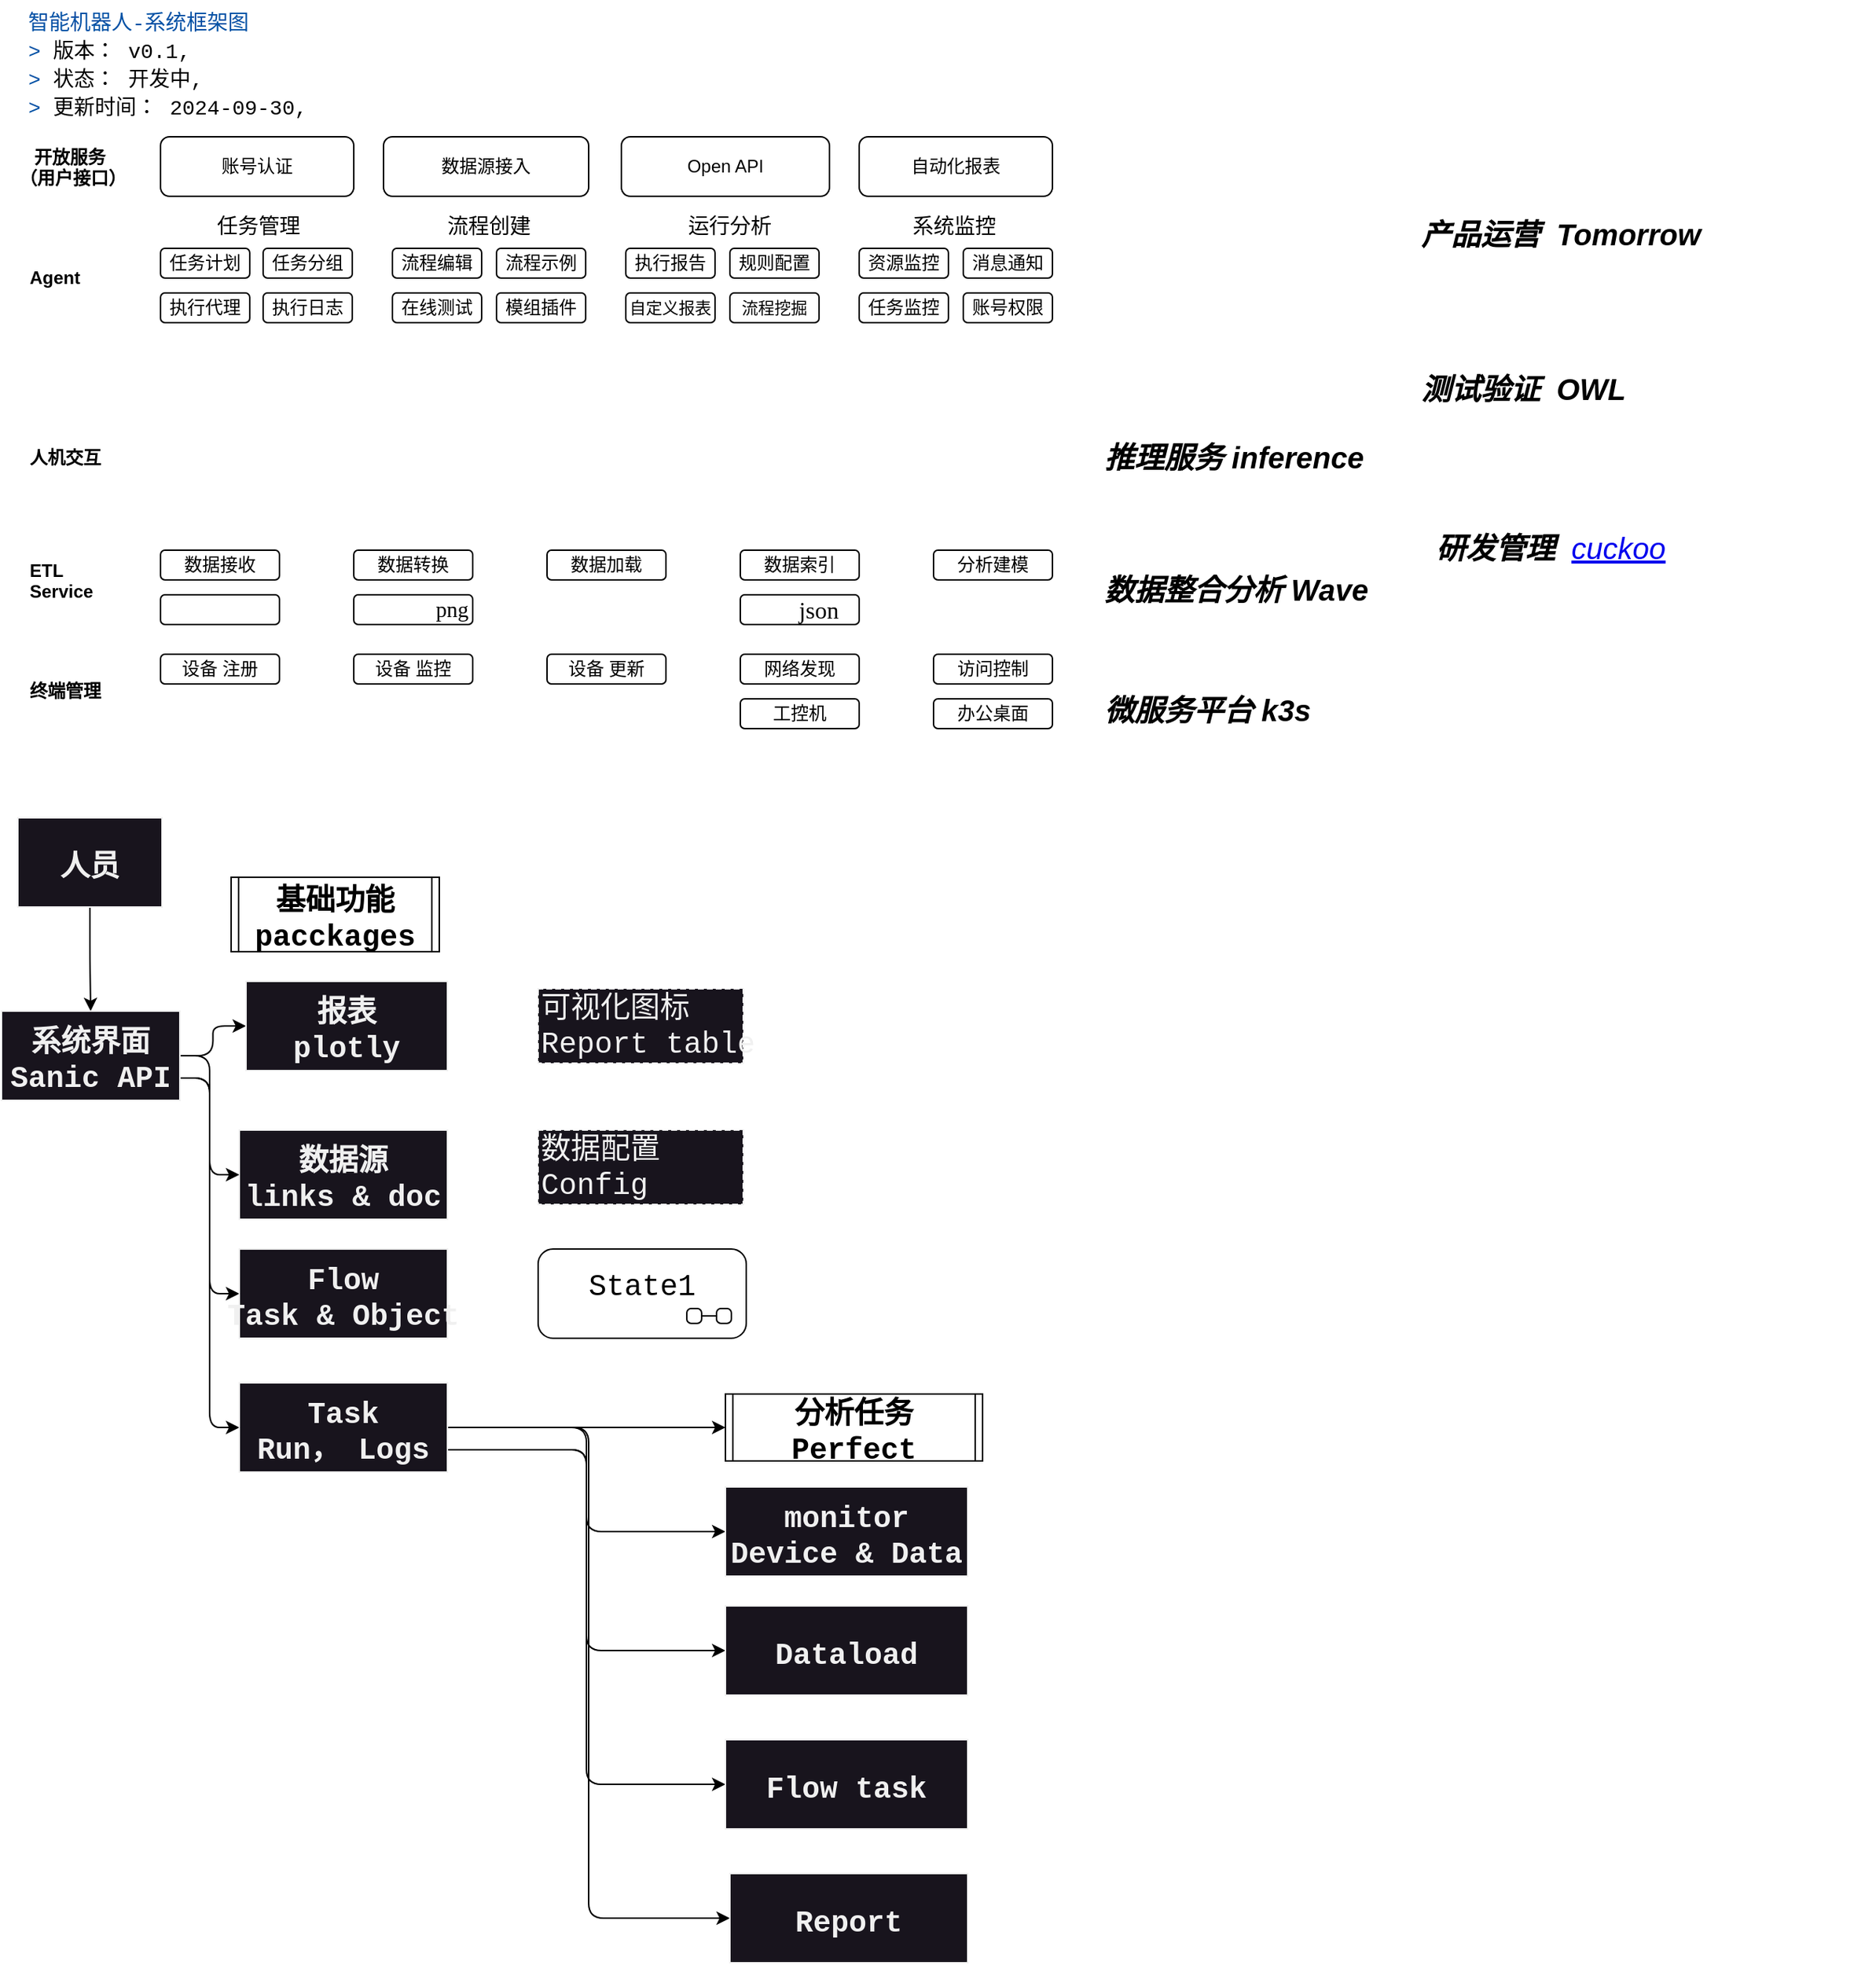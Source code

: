 <mxfile>
    <diagram id="1UqL_O0XorwUK7HTlg5H" name="Page-1">
        <mxGraphModel dx="1546" dy="956" grid="1" gridSize="10" guides="1" tooltips="1" connect="1" arrows="1" fold="1" page="1" pageScale="1" pageWidth="827" pageHeight="1169" background="none" math="1" shadow="0">
            <root>
                <mxCell id="0"/>
                <mxCell id="1" parent="0"/>
                <mxCell id="2" value="账号认证" style="rounded=1;whiteSpace=wrap;html=1;" parent="1" vertex="1">
                    <mxGeometry x="107" y="112" width="130" height="40" as="geometry"/>
                </mxCell>
                <mxCell id="3" value="&lt;span style=&quot;font-family: Helvetica; font-size: 12px; font-style: normal; font-variant-ligatures: normal; font-variant-caps: normal; letter-spacing: normal; orphans: 2; text-indent: 0px; text-transform: none; widows: 2; word-spacing: 0px; -webkit-text-stroke-width: 0px; text-decoration-thickness: initial; text-decoration-style: initial; text-decoration-color: initial; float: none; display: inline !important;&quot;&gt;&amp;nbsp; &amp;nbsp;开放服务&lt;br&gt;（用户接口）&lt;br&gt;&lt;/span&gt;" style="text;whiteSpace=wrap;html=1;align=left;fillColor=none;fontColor=default;labelBackgroundColor=none;fontStyle=1;rounded=1;" parent="1" vertex="1">
                    <mxGeometry x="10" y="112" width="80" height="40" as="geometry"/>
                </mxCell>
                <mxCell id="6" value="数据源接入" style="rounded=1;whiteSpace=wrap;html=1;" parent="1" vertex="1">
                    <mxGeometry x="257" y="112" width="138" height="40" as="geometry"/>
                </mxCell>
                <mxCell id="7" value="Open API" style="rounded=1;whiteSpace=wrap;html=1;" parent="1" vertex="1">
                    <mxGeometry x="417" y="112" width="140" height="40" as="geometry"/>
                </mxCell>
                <mxCell id="8" value="自动化报表" style="rounded=1;whiteSpace=wrap;html=1;" parent="1" vertex="1">
                    <mxGeometry x="577" y="112" width="130" height="40" as="geometry"/>
                </mxCell>
                <mxCell id="9" value="&lt;span style=&quot;font-family: Helvetica; font-size: 12px; font-style: normal; font-variant-ligatures: normal; font-variant-caps: normal; letter-spacing: normal; orphans: 2; text-indent: 0px; text-transform: none; widows: 2; word-spacing: 0px; -webkit-text-stroke-width: 0px; text-decoration-thickness: initial; text-decoration-style: initial; text-decoration-color: initial; float: none; display: inline !important;&quot;&gt;Agent&lt;br&gt;&lt;/span&gt;" style="text;whiteSpace=wrap;html=1;align=left;verticalAlign=middle;fillColor=none;fontColor=default;labelBackgroundColor=none;fontStyle=1;rounded=1;" parent="1" vertex="1">
                    <mxGeometry x="17" y="187" width="80" height="40" as="geometry"/>
                </mxCell>
                <mxCell id="10" value="人机交互" style="text;whiteSpace=wrap;html=1;verticalAlign=middle;align=left;fillColor=none;fontColor=default;labelBackgroundColor=none;fontStyle=1;rotation=0;rounded=1;" parent="1" vertex="1">
                    <mxGeometry x="17" y="308" width="80" height="40" as="geometry"/>
                </mxCell>
                <mxCell id="11" value="&lt;span style=&quot;font-family: Helvetica; font-size: 12px; font-style: normal; font-variant-ligatures: normal; font-variant-caps: normal; letter-spacing: normal; orphans: 2; text-indent: 0px; text-transform: none; widows: 2; word-spacing: 0px; -webkit-text-stroke-width: 0px; text-decoration-thickness: initial; text-decoration-style: initial; text-decoration-color: initial; float: none; display: inline !important;&quot;&gt;ETL&amp;nbsp;&lt;br&gt;Service&lt;br&gt;&lt;/span&gt;" style="text;whiteSpace=wrap;html=1;align=left;fillColor=none;fontColor=default;labelBackgroundColor=none;fontStyle=1;rounded=1;" parent="1" vertex="1">
                    <mxGeometry x="17" y="390" width="80" height="40" as="geometry"/>
                </mxCell>
                <mxCell id="12" value="终端管理" style="text;whiteSpace=wrap;html=1;verticalAlign=middle;align=left;fillColor=none;fontStyle=1;rounded=1;" parent="1" vertex="1">
                    <mxGeometry x="17" y="460" width="80" height="50" as="geometry"/>
                </mxCell>
                <mxCell id="16" value="设备&amp;nbsp;注册" style="rounded=1;whiteSpace=wrap;html=1;flipH=1;flipV=1;" parent="1" vertex="1">
                    <mxGeometry x="107" y="460" width="80" height="20" as="geometry"/>
                </mxCell>
                <mxCell id="17" value="设备&amp;nbsp;监控" style="rounded=1;whiteSpace=wrap;html=1;flipH=1;flipV=1;" parent="1" vertex="1">
                    <mxGeometry x="237" y="460" width="80" height="20" as="geometry"/>
                </mxCell>
                <mxCell id="18" value="设备&amp;nbsp;更新" style="rounded=1;whiteSpace=wrap;html=1;flipH=1;flipV=1;" parent="1" vertex="1">
                    <mxGeometry x="367" y="460" width="80" height="20" as="geometry"/>
                </mxCell>
                <mxCell id="19" value="网络发现" style="rounded=1;whiteSpace=wrap;html=1;flipH=1;flipV=1;" parent="1" vertex="1">
                    <mxGeometry x="497" y="460" width="80" height="20" as="geometry"/>
                </mxCell>
                <mxCell id="20" value="访问控制" style="rounded=1;whiteSpace=wrap;html=1;flipH=1;flipV=1;" parent="1" vertex="1">
                    <mxGeometry x="627" y="460" width="80" height="20" as="geometry"/>
                </mxCell>
                <mxCell id="24" value="工控机" style="rounded=1;whiteSpace=wrap;html=1;flipH=1;flipV=1;" parent="1" vertex="1">
                    <mxGeometry x="497" y="490" width="80" height="20" as="geometry"/>
                </mxCell>
                <mxCell id="25" value="办公桌面" style="rounded=1;whiteSpace=wrap;html=1;flipH=1;flipV=1;" parent="1" vertex="1">
                    <mxGeometry x="627" y="490" width="80" height="20" as="geometry"/>
                </mxCell>
                <mxCell id="26" value="数据接收" style="rounded=1;whiteSpace=wrap;html=1;flipH=1;flipV=1;" parent="1" vertex="1">
                    <mxGeometry x="107" y="390" width="80" height="20" as="geometry"/>
                </mxCell>
                <mxCell id="27" value="数据转换" style="rounded=1;whiteSpace=wrap;html=1;flipH=1;flipV=1;" parent="1" vertex="1">
                    <mxGeometry x="237" y="390" width="80" height="20" as="geometry"/>
                </mxCell>
                <mxCell id="28" value="数据加载" style="rounded=1;whiteSpace=wrap;html=1;flipH=1;flipV=1;" parent="1" vertex="1">
                    <mxGeometry x="367" y="390" width="80" height="20" as="geometry"/>
                </mxCell>
                <mxCell id="29" value="数据索引" style="rounded=1;whiteSpace=wrap;html=1;flipH=1;flipV=1;" parent="1" vertex="1">
                    <mxGeometry x="497" y="390" width="80" height="20" as="geometry"/>
                </mxCell>
                <mxCell id="30" value="分析建模" style="rounded=1;whiteSpace=wrap;html=1;flipH=1;flipV=1;" parent="1" vertex="1">
                    <mxGeometry x="627" y="390" width="80" height="20" as="geometry"/>
                </mxCell>
                <mxCell id="31" value="&lt;p style=&quot;line-height: normal; margin: 0pt 0in; text-indent: 0in; direction: ltr; unicode-bidi: embed; vertical-align: baseline; word-break: normal;&quot;&gt;&lt;span style=&quot;font-size:12.0pt;&lt;br/&gt;font-family:&amp;quot;思源黑体 CN Regular&amp;quot;;mso-ascii-font-family:&amp;quot;思源黑体 CN Regular&amp;quot;;&lt;br/&gt;mso-fareast-font-family:&amp;quot;思源黑体 CN Regular&amp;quot;;mso-bidi-font-family:+mn-cs;&lt;br/&gt;mso-ascii-theme-font:minor-latin;mso-bidi-theme-font:minor-bidi;color:white;&lt;br/&gt;mso-color-index:0;mso-font-kerning:12.0pt;language:en-US;mso-style-textfill-type:&lt;br/&gt;solid;mso-style-textfill-fill-themecolor:background1;mso-style-textfill-fill-color:&lt;br/&gt;white;mso-style-textfill-fill-alpha:100.0%&quot;&gt;sql&lt;/span&gt;&lt;span style=&quot;font-size:&lt;br/&gt;12.0pt;font-family:&amp;quot;思源黑体 CN Regular&amp;quot;;mso-ascii-font-family:&amp;quot;思源黑体 CN Regular&amp;quot;;&lt;br/&gt;mso-fareast-font-family:&amp;quot;思源黑体 CN Regular&amp;quot;;mso-bidi-font-family:+mn-cs;&lt;br/&gt;mso-ascii-theme-font:minor-latin;mso-bidi-theme-font:minor-bidi;color:white;&lt;br/&gt;mso-color-index:0;mso-font-kerning:12.0pt;language:en-US;mso-style-textfill-type:&lt;br/&gt;solid;mso-style-textfill-fill-themecolor:background1;mso-style-textfill-fill-color:&lt;br/&gt;white;mso-style-textfill-fill-alpha:100.0%&quot;&gt;/txt/csv&lt;/span&gt;&lt;/p&gt;" style="rounded=1;whiteSpace=wrap;html=1;flipH=0;flipV=1;" parent="1" vertex="1">
                    <mxGeometry x="107" y="420" width="80" height="20" as="geometry"/>
                </mxCell>
                <mxCell id="32" value="&lt;p style=&quot;line-height: normal; margin: 0pt 0in; text-indent: 0in; direction: ltr; unicode-bidi: embed; vertical-align: baseline; word-break: normal;&quot;&gt;&lt;span style=&quot;font-size:11.0pt;&lt;br/&gt;font-family:&amp;quot;思源黑体 CN Regular&amp;quot;;mso-ascii-font-family:&amp;quot;思源黑体 CN Regular&amp;quot;;&lt;br/&gt;mso-fareast-font-family:&amp;quot;思源黑体 CN Regular&amp;quot;;mso-bidi-font-family:+mn-cs;&lt;br/&gt;mso-ascii-theme-font:minor-latin;mso-bidi-theme-font:minor-bidi;color:white;&lt;br/&gt;mso-color-index:0;mso-font-kerning:12.0pt;language:en-US;mso-style-textfill-type:&lt;br/&gt;solid;mso-style-textfill-fill-themecolor:background1;mso-style-textfill-fill-color:&lt;br/&gt;white;mso-style-textfill-fill-alpha:100.0%&quot;&gt;Tif/bmp/&lt;/span&gt;&lt;span style=&quot;font-size:11.0pt;font-family:&amp;quot;思源黑体 CN Regular&amp;quot;;mso-ascii-font-family:&lt;br/&gt;&amp;quot;思源黑体 CN Regular&amp;quot;;mso-fareast-font-family:&amp;quot;思源黑体 CN Regular&amp;quot;;mso-bidi-font-family:&lt;br/&gt;+mn-cs;mso-ascii-theme-font:minor-latin;mso-bidi-theme-font:minor-bidi;&lt;br/&gt;color:white;mso-color-index:0;mso-font-kerning:12.0pt;language:en-US;&lt;br/&gt;mso-style-textfill-type:solid;mso-style-textfill-fill-themecolor:background1;&lt;br/&gt;mso-style-textfill-fill-color:white;mso-style-textfill-fill-alpha:100.0%&quot;&gt;png&lt;/span&gt;&lt;/p&gt;" style="rounded=1;whiteSpace=wrap;html=1;flipH=0;flipV=1;" parent="1" vertex="1">
                    <mxGeometry x="237" y="420" width="80" height="20" as="geometry"/>
                </mxCell>
                <mxCell id="34" value="&lt;span style=&quot;font-size:12.0pt;font-family:&amp;quot;思源黑体 CN Regular&amp;quot;;&lt;br/&gt;mso-ascii-font-family:&amp;quot;思源黑体 CN Regular&amp;quot;;mso-fareast-font-family:&amp;quot;思源黑体 CN Regular&amp;quot;;&lt;br/&gt;mso-bidi-font-family:+mn-cs;mso-ascii-theme-font:minor-latin;mso-bidi-theme-font:&lt;br/&gt;minor-bidi;color:white;mso-color-index:0;mso-font-kerning:12.0pt;language:en-US;&lt;br/&gt;mso-style-textfill-type:solid;mso-style-textfill-fill-themecolor:background1;&lt;br/&gt;mso-style-textfill-fill-color:white;mso-style-textfill-fill-alpha:100.0%&quot;&gt;csv/&lt;/span&gt;&lt;span style=&quot;font-size:12.0pt;font-family:&amp;quot;思源黑体 CN Regular&amp;quot;;mso-ascii-font-family:&lt;br/&gt;&amp;quot;思源黑体 CN Regular&amp;quot;;mso-fareast-font-family:&amp;quot;思源黑体 CN Regular&amp;quot;;mso-bidi-font-family:&lt;br/&gt;+mn-cs;mso-ascii-theme-font:minor-latin;mso-bidi-theme-font:minor-bidi;&lt;br/&gt;color:white;mso-color-index:0;mso-font-kerning:12.0pt;language:en-US;&lt;br/&gt;mso-style-textfill-type:solid;mso-style-textfill-fill-themecolor:background1;&lt;br/&gt;mso-style-textfill-fill-color:white;mso-style-textfill-fill-alpha:100.0%&quot;&gt;json&lt;/span&gt;" style="rounded=1;whiteSpace=wrap;html=1;flipH=0;flipV=1;" parent="1" vertex="1">
                    <mxGeometry x="497" y="420" width="80" height="20" as="geometry"/>
                </mxCell>
                <mxCell id="58" value="" style="group;rounded=1;" parent="1" vertex="1" connectable="0">
                    <mxGeometry x="107" y="157" width="129" height="80" as="geometry"/>
                </mxCell>
                <mxCell id="37" value="&lt;font style=&quot;font-size: 14px;&quot;&gt;任务管理&lt;/font&gt;" style="text;html=1;strokeColor=none;fillColor=none;align=center;verticalAlign=middle;whiteSpace=wrap;rounded=1;fontSize=10;" parent="58" vertex="1">
                    <mxGeometry x="36" width="60" height="30" as="geometry"/>
                </mxCell>
                <mxCell id="42" value="任务计划" style="rounded=1;whiteSpace=wrap;html=1;flipH=1;flipV=1;" parent="58" vertex="1">
                    <mxGeometry y="30" width="60" height="20" as="geometry"/>
                </mxCell>
                <mxCell id="43" value="任务分组" style="rounded=1;whiteSpace=wrap;html=1;flipH=1;flipV=1;" parent="58" vertex="1">
                    <mxGeometry x="69" y="30" width="60" height="20" as="geometry"/>
                </mxCell>
                <mxCell id="44" value="执行代理" style="rounded=1;whiteSpace=wrap;html=1;flipH=1;flipV=1;" parent="58" vertex="1">
                    <mxGeometry y="60" width="60" height="20" as="geometry"/>
                </mxCell>
                <mxCell id="45" value="执行日志" style="rounded=1;whiteSpace=wrap;html=1;flipH=1;flipV=1;" parent="58" vertex="1">
                    <mxGeometry x="69" y="60" width="60" height="20" as="geometry"/>
                </mxCell>
                <mxCell id="59" value="" style="group;rounded=1;" parent="1" vertex="1" connectable="0">
                    <mxGeometry x="263" y="157" width="130" height="80" as="geometry"/>
                </mxCell>
                <mxCell id="38" value="&lt;font style=&quot;font-size: 14px;&quot;&gt;流程创建&lt;/font&gt;" style="text;html=1;strokeColor=none;fillColor=none;align=center;verticalAlign=middle;whiteSpace=wrap;rounded=1;fontSize=10;" parent="59" vertex="1">
                    <mxGeometry x="35" width="60" height="30" as="geometry"/>
                </mxCell>
                <mxCell id="46" value="流程编辑" style="rounded=1;whiteSpace=wrap;html=1;flipH=1;flipV=1;" parent="59" vertex="1">
                    <mxGeometry y="30" width="60" height="20" as="geometry"/>
                </mxCell>
                <mxCell id="47" value="流程示例" style="rounded=1;whiteSpace=wrap;html=1;flipH=1;flipV=1;" parent="59" vertex="1">
                    <mxGeometry x="70" y="30" width="60" height="20" as="geometry"/>
                </mxCell>
                <mxCell id="48" value="在线测试" style="rounded=1;whiteSpace=wrap;html=1;flipH=1;flipV=1;" parent="59" vertex="1">
                    <mxGeometry y="60" width="60" height="20" as="geometry"/>
                </mxCell>
                <mxCell id="49" value="模组插件" style="rounded=1;whiteSpace=wrap;html=1;flipH=1;flipV=1;" parent="59" vertex="1">
                    <mxGeometry x="70" y="60" width="60" height="20" as="geometry"/>
                </mxCell>
                <mxCell id="60" value="" style="group;rounded=1;" parent="1" vertex="1" connectable="0">
                    <mxGeometry x="420" y="157" width="130" height="80" as="geometry"/>
                </mxCell>
                <mxCell id="40" value="&lt;span style=&quot;font-size: 14px;&quot;&gt;运行分析&lt;/span&gt;" style="text;html=1;strokeColor=none;fillColor=none;align=center;verticalAlign=middle;whiteSpace=wrap;rounded=1;fontSize=10;" parent="60" vertex="1">
                    <mxGeometry x="30" width="80" height="30" as="geometry"/>
                </mxCell>
                <mxCell id="50" value="执行报告" style="rounded=1;whiteSpace=wrap;html=1;flipH=1;flipV=1;" parent="60" vertex="1">
                    <mxGeometry y="30" width="60" height="20" as="geometry"/>
                </mxCell>
                <mxCell id="51" value="规则配置" style="rounded=1;whiteSpace=wrap;html=1;flipH=1;flipV=1;" parent="60" vertex="1">
                    <mxGeometry x="70" y="30" width="60" height="20" as="geometry"/>
                </mxCell>
                <mxCell id="52" value="&lt;span style=&quot;font-size: 11px;&quot;&gt;自定义报表&lt;/span&gt;" style="rounded=1;whiteSpace=wrap;html=1;flipH=1;flipV=1;" parent="60" vertex="1">
                    <mxGeometry y="60" width="60" height="20" as="geometry"/>
                </mxCell>
                <mxCell id="53" value="流程挖掘" style="rounded=1;whiteSpace=wrap;html=1;flipH=1;flipV=1;fontSize=11;" parent="60" vertex="1">
                    <mxGeometry x="70" y="60" width="60" height="20" as="geometry"/>
                </mxCell>
                <mxCell id="61" value="" style="group;rounded=1;" parent="1" vertex="1" connectable="0">
                    <mxGeometry x="577" y="157" width="130" height="80" as="geometry"/>
                </mxCell>
                <mxCell id="39" value="&lt;font style=&quot;font-size: 14px;&quot;&gt;系统监控&lt;/font&gt;" style="text;html=1;strokeColor=none;fillColor=none;align=center;verticalAlign=middle;whiteSpace=wrap;rounded=1;fontSize=10;" parent="61" vertex="1">
                    <mxGeometry x="34" width="60" height="30" as="geometry"/>
                </mxCell>
                <mxCell id="54" value="资源监控" style="rounded=1;whiteSpace=wrap;html=1;flipH=1;flipV=1;" parent="61" vertex="1">
                    <mxGeometry y="30" width="60" height="20" as="geometry"/>
                </mxCell>
                <mxCell id="55" value="消息通知" style="rounded=1;whiteSpace=wrap;html=1;flipH=1;flipV=1;" parent="61" vertex="1">
                    <mxGeometry x="70" y="30" width="60" height="20" as="geometry"/>
                </mxCell>
                <mxCell id="56" value="任务监控" style="rounded=1;whiteSpace=wrap;html=1;flipH=1;flipV=1;" parent="61" vertex="1">
                    <mxGeometry y="60" width="60" height="20" as="geometry"/>
                </mxCell>
                <mxCell id="57" value="账号权限" style="rounded=1;whiteSpace=wrap;html=1;flipH=1;flipV=1;" parent="61" vertex="1">
                    <mxGeometry x="70" y="60" width="60" height="20" as="geometry"/>
                </mxCell>
                <mxCell id="70" value="" style="group;movable=0;resizable=0;rotatable=0;deletable=0;editable=0;connectable=0;rounded=1;" parent="1" vertex="1" connectable="0">
                    <mxGeometry x="160" y="256.1" width="129" height="91.8" as="geometry"/>
                </mxCell>
                <mxCell id="107" value="&lt;div style=&quot;color: rgb(0, 0, 0); background-color: rgb(255, 255, 255); font-family: inconsolata, Consolas, Consolas, &amp;quot;Courier New&amp;quot;, monospace; font-weight: normal; font-size: 14px; line-height: 19px;&quot;&gt;&lt;div&gt;&lt;span style=&quot;color: #0451a5;&quot;&gt;智能机器人-系统框架图&lt;/span&gt;&lt;/div&gt;&lt;div&gt;&lt;span style=&quot;color: #0451a5;&quot;&gt;&amp;gt;&lt;/span&gt;&lt;span style=&quot;color: #000000;&quot;&gt; 版本： v0.1,&lt;/span&gt;&lt;/div&gt;&lt;div&gt;&lt;span style=&quot;color: #0451a5;&quot;&gt;&amp;gt;&lt;/span&gt;&lt;span style=&quot;color: #000000;&quot;&gt; 状态： 开发中,&lt;/span&gt;&lt;/div&gt;&lt;div&gt;&lt;span style=&quot;color: #0451a5;&quot;&gt;&amp;gt;&lt;/span&gt;&lt;span style=&quot;color: #000000;&quot;&gt; 更新时间： 2024-09-30,&lt;/span&gt;&lt;/div&gt;&lt;/div&gt;" style="text;whiteSpace=wrap;html=1;fontSize=20;fontFamily=Architects Daughter;" parent="1" vertex="1">
                    <mxGeometry x="16" y="20" width="210" height="80" as="geometry"/>
                </mxCell>
                <mxCell id="110" value="&lt;h1&gt;&lt;font style=&quot;font-size: 20px;&quot;&gt;推理服务 inference&lt;/font&gt;&lt;/h1&gt;" style="text;html=1;strokeColor=none;fillColor=none;spacing=5;spacingTop=-20;whiteSpace=wrap;overflow=hidden;rounded=0;sketch=1;hachureGap=4;jiggle=2;curveFitting=1;fontFamily=Helvetica;fontSize=20;fontStyle=2" parent="1" vertex="1">
                    <mxGeometry x="737" y="280" width="223" height="70" as="geometry"/>
                </mxCell>
                <mxCell id="111" value="&lt;h1&gt;&lt;span style=&quot;font-size: 20px;&quot;&gt;数据整合分析 Wave&lt;/span&gt;&lt;/h1&gt;" style="text;html=1;strokeColor=none;fillColor=none;spacing=5;spacingTop=-20;whiteSpace=wrap;overflow=hidden;rounded=0;sketch=1;hachureGap=4;jiggle=2;curveFitting=1;fontFamily=Helvetica;fontSize=20;fontStyle=2" parent="1" vertex="1">
                    <mxGeometry x="737" y="368.84" width="263" height="70" as="geometry"/>
                </mxCell>
                <mxCell id="113" value="&lt;h1&gt;&lt;span style=&quot;font-size: 20px;&quot;&gt;微服务平台 k3s&lt;/span&gt;&lt;/h1&gt;" style="text;html=1;strokeColor=none;fillColor=none;spacing=5;spacingTop=-20;whiteSpace=wrap;overflow=hidden;rounded=0;hachureGap=4;fontFamily=Helvetica;fontSize=20;verticalAlign=middle;horizontal=1;textDirection=ltr;labelPosition=center;verticalLabelPosition=middle;align=left;fontStyle=3" parent="1" vertex="1">
                    <mxGeometry x="737" y="454.71" width="170" height="60.58" as="geometry"/>
                </mxCell>
                <mxCell id="114" value="&lt;h1&gt;&lt;font style=&quot;font-size: 20px;&quot;&gt;研发管理&amp;nbsp;&amp;nbsp;&lt;/font&gt;&lt;a style=&quot;background-color: initial; font-size: 20px; font-weight: normal;&quot; href=&quot;https://github.com/banrieen/cuckoo&quot;&gt;cuckoo&lt;/a&gt;&lt;/h1&gt;&lt;h3 class=&quot;wb-break-all&quot;&gt;        &lt;span class=&quot;Label Label--secondary v-align-middle ml-1 mb-1&quot;&gt;&lt;/span&gt;&lt;/h3&gt;" style="text;html=1;strokeColor=none;fillColor=none;spacing=5;spacingTop=-20;whiteSpace=wrap;overflow=hidden;rounded=0;sketch=1;hachureGap=4;jiggle=2;curveFitting=1;fontFamily=Helvetica;fontSize=20;fontStyle=2" parent="1" vertex="1">
                    <mxGeometry x="960" y="340.5" width="300" height="129.5" as="geometry"/>
                </mxCell>
                <mxCell id="115" value="&lt;h1&gt;&lt;font style=&quot;font-size: 20px;&quot;&gt;产品运营&amp;nbsp; Tomorrow Survery&lt;/font&gt;&lt;/h1&gt;" style="text;html=1;strokeColor=none;fillColor=none;spacing=5;spacingTop=-20;whiteSpace=wrap;overflow=hidden;rounded=0;sketch=1;hachureGap=4;jiggle=2;curveFitting=1;fontFamily=Helvetica;fontSize=20;fontStyle=2" parent="1" vertex="1">
                    <mxGeometry x="950" y="130" width="223" height="70" as="geometry"/>
                </mxCell>
                <mxCell id="116" value="&lt;h1&gt;&lt;font style=&quot;font-size: 20px;&quot;&gt;测试验证&amp;nbsp; OWL&lt;/font&gt;&lt;/h1&gt;" style="text;html=1;strokeColor=none;fillColor=none;spacing=5;spacingTop=-20;whiteSpace=wrap;overflow=hidden;rounded=0;sketch=1;hachureGap=4;jiggle=2;curveFitting=1;fontFamily=Helvetica;fontSize=20;fontStyle=2" parent="1" vertex="1">
                    <mxGeometry x="950" y="234.19" width="223" height="70" as="geometry"/>
                </mxCell>
                <mxCell id="121" value="基础功能&#10;pacckages" style="shape=process2;fixedSize=1;size=5;fontStyle=1;hachureGap=4;fontFamily=Courier New;fontSize=20;" parent="1" vertex="1">
                    <mxGeometry x="154.5" y="610" width="140" height="50" as="geometry"/>
                </mxCell>
                <mxCell id="122" value="数据配置&lt;br&gt;Config" style="shape=partialRectangle;html=1;top=1;align=left;dashed=1;hachureGap=4;strokeColor=rgb(240, 240, 240);fontFamily=Courier New;fontSize=20;fontColor=rgb(240, 240, 240);fillColor=rgb(24, 20, 29);shadow=0;" parent="1" vertex="1">
                    <mxGeometry x="361" y="780" width="138" height="50" as="geometry"/>
                </mxCell>
                <mxCell id="131" style="edgeStyle=orthogonalEdgeStyle;hachureGap=4;html=1;entryX=0.5;entryY=0;entryDx=0;entryDy=0;fontFamily=Courier New;fontSize=16;" edge="1" parent="1" source="123" target="125">
                    <mxGeometry relative="1" as="geometry"/>
                </mxCell>
                <mxCell id="123" value="人员" style="fontStyle=1;hachureGap=4;strokeColor=rgb(240, 240, 240);fontFamily=Courier New;fontSize=20;fontColor=rgb(240, 240, 240);fillColor=rgb(24, 20, 29);" parent="1" vertex="1">
                    <mxGeometry x="11" y="570" width="97" height="60" as="geometry"/>
                </mxCell>
                <mxCell id="124" value="数据源&#10;links &amp; doc" style="fontStyle=1;hachureGap=4;strokeColor=rgb(240, 240, 240);fontFamily=Courier New;fontSize=20;fontColor=rgb(240, 240, 240);fillColor=rgb(24, 20, 29);" parent="1" vertex="1">
                    <mxGeometry x="160" y="780" width="140" height="60" as="geometry"/>
                </mxCell>
                <mxCell id="133" value="" style="edgeStyle=orthogonalEdgeStyle;sketch=0;hachureGap=4;jiggle=2;curveFitting=1;html=1;fontFamily=Courier New;fontSize=16;" edge="1" parent="1" source="125" target="132">
                    <mxGeometry relative="1" as="geometry"/>
                </mxCell>
                <mxCell id="134" style="edgeStyle=orthogonalEdgeStyle;sketch=0;hachureGap=4;jiggle=2;curveFitting=1;html=1;fontFamily=Courier New;fontSize=16;entryX=0;entryY=0.5;entryDx=0;entryDy=0;" edge="1" parent="1" source="125" target="124">
                    <mxGeometry relative="1" as="geometry">
                        <mxPoint x="150" y="830" as="targetPoint"/>
                    </mxGeometry>
                </mxCell>
                <mxCell id="135" style="edgeStyle=orthogonalEdgeStyle;sketch=0;hachureGap=4;jiggle=2;curveFitting=1;html=1;exitX=1;exitY=0.75;exitDx=0;exitDy=0;fontFamily=Courier New;fontSize=16;entryX=0;entryY=0.5;entryDx=0;entryDy=0;" edge="1" parent="1" source="125" target="136">
                    <mxGeometry relative="1" as="geometry">
                        <mxPoint x="100" y="880" as="targetPoint"/>
                    </mxGeometry>
                </mxCell>
                <mxCell id="138" style="edgeStyle=orthogonalEdgeStyle;sketch=0;hachureGap=4;jiggle=2;curveFitting=1;html=1;exitX=1;exitY=0.75;exitDx=0;exitDy=0;entryX=0;entryY=0.5;entryDx=0;entryDy=0;fontFamily=Courier New;fontSize=16;" edge="1" parent="1" source="125" target="137">
                    <mxGeometry relative="1" as="geometry"/>
                </mxCell>
                <mxCell id="125" value="系统界面&#10;Sanic API" style="fontStyle=1;hachureGap=4;strokeColor=rgb(240, 240, 240);fontFamily=Courier New;fontSize=20;fontColor=rgb(240, 240, 240);fillColor=rgb(24, 20, 29);" parent="1" vertex="1">
                    <mxGeometry y="700" width="120" height="60" as="geometry"/>
                </mxCell>
                <mxCell id="126" value="分析任务&#10;Perfect" style="shape=process2;fixedSize=1;size=5;fontStyle=1;hachureGap=4;fontFamily=Courier New;fontSize=20;" parent="1" vertex="1">
                    <mxGeometry x="487" y="957.5" width="173" height="45" as="geometry"/>
                </mxCell>
                <mxCell id="130" value="可视化图标&lt;br&gt;Report table" style="shape=partialRectangle;html=1;top=1;align=left;dashed=1;hachureGap=4;strokeColor=rgb(240, 240, 240);fontFamily=Courier New;fontSize=20;fontColor=rgb(240, 240, 240);fillColor=rgb(24, 20, 29);shadow=0;" parent="1" vertex="1">
                    <mxGeometry x="361" y="685" width="138" height="50" as="geometry"/>
                </mxCell>
                <mxCell id="132" value="报表&#10;plotly" style="fontStyle=1;hachureGap=4;strokeColor=rgb(240, 240, 240);fontFamily=Courier New;fontSize=20;fontColor=rgb(240, 240, 240);fillColor=rgb(24, 20, 29);" vertex="1" parent="1">
                    <mxGeometry x="164.5" y="680" width="135.5" height="60" as="geometry"/>
                </mxCell>
                <mxCell id="136" value="Flow&#10;Task &amp; Object" style="fontStyle=1;hachureGap=4;strokeColor=rgb(240, 240, 240);fontFamily=Courier New;fontSize=20;fontColor=rgb(240, 240, 240);fillColor=rgb(24, 20, 29);" vertex="1" parent="1">
                    <mxGeometry x="160" y="860" width="140" height="60" as="geometry"/>
                </mxCell>
                <mxCell id="139" style="edgeStyle=orthogonalEdgeStyle;sketch=0;hachureGap=4;jiggle=2;curveFitting=1;html=1;exitX=1;exitY=0.5;exitDx=0;exitDy=0;entryX=0;entryY=0.5;entryDx=0;entryDy=0;fontFamily=Courier New;fontSize=16;" edge="1" parent="1" source="137" target="126">
                    <mxGeometry relative="1" as="geometry"/>
                </mxCell>
                <mxCell id="145" style="edgeStyle=orthogonalEdgeStyle;sketch=0;hachureGap=4;jiggle=2;curveFitting=1;html=1;exitX=1;exitY=0.5;exitDx=0;exitDy=0;entryX=0;entryY=0.5;entryDx=0;entryDy=0;fontFamily=Courier New;fontSize=16;" edge="1" parent="1" source="137" target="141">
                    <mxGeometry relative="1" as="geometry"/>
                </mxCell>
                <mxCell id="146" style="edgeStyle=orthogonalEdgeStyle;sketch=0;hachureGap=4;jiggle=2;curveFitting=1;html=1;exitX=1;exitY=0.75;exitDx=0;exitDy=0;entryX=0;entryY=0.5;entryDx=0;entryDy=0;fontFamily=Courier New;fontSize=16;" edge="1" parent="1" source="137" target="142">
                    <mxGeometry relative="1" as="geometry"/>
                </mxCell>
                <mxCell id="147" style="edgeStyle=orthogonalEdgeStyle;sketch=0;hachureGap=4;jiggle=2;curveFitting=1;html=1;exitX=1;exitY=0.75;exitDx=0;exitDy=0;entryX=0;entryY=0.5;entryDx=0;entryDy=0;fontFamily=Courier New;fontSize=16;" edge="1" parent="1" source="137" target="143">
                    <mxGeometry relative="1" as="geometry"/>
                </mxCell>
                <mxCell id="148" style="edgeStyle=orthogonalEdgeStyle;sketch=0;hachureGap=4;jiggle=2;curveFitting=1;html=1;exitX=1;exitY=0.5;exitDx=0;exitDy=0;entryX=0;entryY=0.5;entryDx=0;entryDy=0;fontFamily=Courier New;fontSize=16;" edge="1" parent="1" source="137" target="144">
                    <mxGeometry relative="1" as="geometry"/>
                </mxCell>
                <mxCell id="137" value="Task&#10;Run， Logs" style="fontStyle=1;hachureGap=4;strokeColor=rgb(240, 240, 240);fontFamily=Courier New;fontSize=20;fontColor=rgb(240, 240, 240);fillColor=rgb(24, 20, 29);" vertex="1" parent="1">
                    <mxGeometry x="160" y="950" width="140" height="60" as="geometry"/>
                </mxCell>
                <mxCell id="140" value="State1" style="shape=umlState;rounded=1;verticalAlign=top;spacingTop=5;umlStateSymbol=collapseState;absoluteArcSize=1;arcSize=10;sketch=0;hachureGap=4;jiggle=2;curveFitting=1;fontFamily=Courier New;fontSize=20;" vertex="1" parent="1">
                    <mxGeometry x="361" y="860" width="140" height="60" as="geometry"/>
                </mxCell>
                <mxCell id="141" value="monitor&#10;Device &amp; Data" style="fontStyle=1;hachureGap=4;strokeColor=rgb(240, 240, 240);fontFamily=Courier New;fontSize=20;fontColor=rgb(240, 240, 240);fillColor=rgb(24, 20, 29);" vertex="1" parent="1">
                    <mxGeometry x="487" y="1020" width="163" height="60" as="geometry"/>
                </mxCell>
                <mxCell id="142" value="Dataload" style="fontStyle=1;hachureGap=4;strokeColor=rgb(240, 240, 240);fontFamily=Courier New;fontSize=20;fontColor=rgb(240, 240, 240);fillColor=rgb(24, 20, 29);" vertex="1" parent="1">
                    <mxGeometry x="487" y="1100" width="163" height="60" as="geometry"/>
                </mxCell>
                <mxCell id="143" value="Flow task" style="fontStyle=1;hachureGap=4;strokeColor=rgb(240, 240, 240);fontFamily=Courier New;fontSize=20;fontColor=rgb(240, 240, 240);fillColor=rgb(24, 20, 29);" vertex="1" parent="1">
                    <mxGeometry x="487" y="1190" width="163" height="60" as="geometry"/>
                </mxCell>
                <mxCell id="144" value="Report" style="fontStyle=1;hachureGap=4;strokeColor=rgb(240, 240, 240);fontFamily=Courier New;fontSize=20;fontColor=rgb(240, 240, 240);fillColor=rgb(24, 20, 29);" vertex="1" parent="1">
                    <mxGeometry x="490" y="1280" width="160" height="60" as="geometry"/>
                </mxCell>
            </root>
        </mxGraphModel>
    </diagram>
</mxfile>